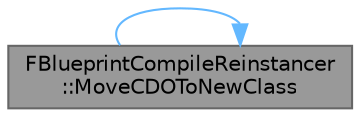 digraph "FBlueprintCompileReinstancer::MoveCDOToNewClass"
{
 // INTERACTIVE_SVG=YES
 // LATEX_PDF_SIZE
  bgcolor="transparent";
  edge [fontname=Helvetica,fontsize=10,labelfontname=Helvetica,labelfontsize=10];
  node [fontname=Helvetica,fontsize=10,shape=box,height=0.2,width=0.4];
  rankdir="LR";
  Node1 [id="Node000001",label="FBlueprintCompileReinstancer\l::MoveCDOToNewClass",height=0.2,width=0.4,color="gray40", fillcolor="grey60", style="filled", fontcolor="black",tooltip="Function used to safely discard a CDO, so that the class can have its layout changed,..."];
  Node1 -> Node1 [id="edge1_Node000001_Node000001",color="steelblue1",style="solid",tooltip=" "];
}
